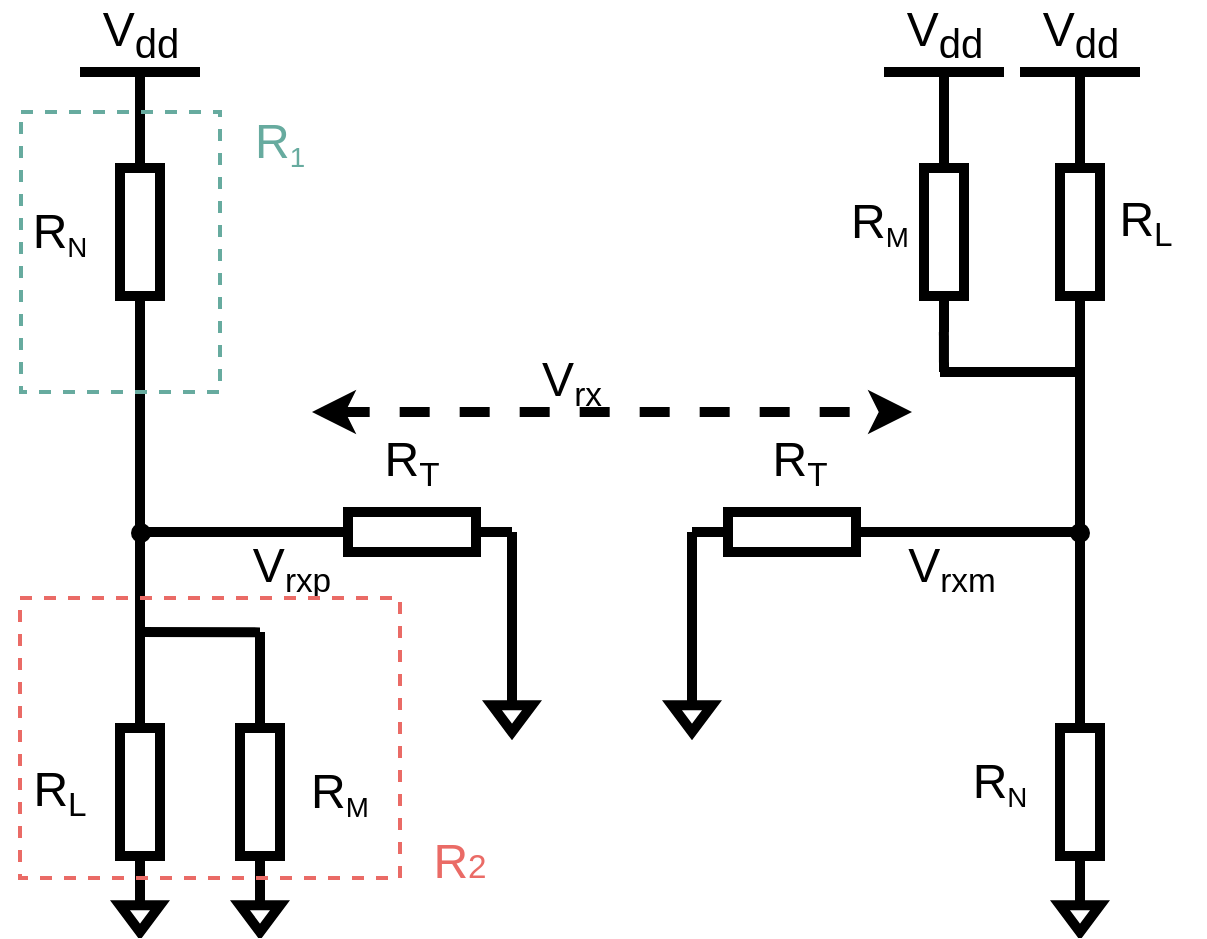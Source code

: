 <mxfile version="20.0.4" type="device"><diagram id="6QQlb1I65c49WgBTpUpv" name="Page-1"><mxGraphModel dx="1185" dy="623" grid="1" gridSize="10" guides="1" tooltips="1" connect="1" arrows="1" fold="1" page="1" pageScale="1" pageWidth="850" pageHeight="1100" math="0" shadow="0"><root><mxCell id="0"/><mxCell id="1" parent="0"/><mxCell id="SA6UHs4Svy6gIb4D_fUU-2" value="" style="pointerEvents=1;verticalLabelPosition=bottom;shadow=0;dashed=0;align=center;html=1;verticalAlign=top;shape=mxgraph.electrical.resistors.resistor_1;direction=south;strokeWidth=5;" parent="1" vertex="1"><mxGeometry x="110" y="160" width="20" height="100" as="geometry"/></mxCell><mxCell id="SA6UHs4Svy6gIb4D_fUU-4" value="" style="pointerEvents=1;verticalLabelPosition=bottom;shadow=0;dashed=0;align=center;html=1;verticalAlign=top;shape=mxgraph.electrical.resistors.resistor_1;direction=south;strokeWidth=5;" parent="1" vertex="1"><mxGeometry x="110" y="440" width="20" height="100" as="geometry"/></mxCell><mxCell id="SA6UHs4Svy6gIb4D_fUU-5" value="" style="pointerEvents=1;verticalLabelPosition=bottom;shadow=0;dashed=0;align=center;html=1;verticalAlign=top;shape=mxgraph.electrical.resistors.resistor_1;direction=south;strokeWidth=5;" parent="1" vertex="1"><mxGeometry x="580" y="160" width="20" height="100" as="geometry"/></mxCell><mxCell id="SA6UHs4Svy6gIb4D_fUU-6" value="" style="pointerEvents=1;verticalLabelPosition=bottom;shadow=0;dashed=0;align=center;html=1;verticalAlign=top;shape=mxgraph.electrical.resistors.resistor_1;direction=south;strokeWidth=5;" parent="1" vertex="1"><mxGeometry x="580" y="440" width="20" height="100" as="geometry"/></mxCell><mxCell id="SA6UHs4Svy6gIb4D_fUU-8" value="" style="pointerEvents=1;verticalLabelPosition=bottom;shadow=0;dashed=0;align=center;html=1;verticalAlign=top;shape=mxgraph.electrical.resistors.resistor_1;direction=west;strokeWidth=5;" parent="1" vertex="1"><mxGeometry x="206" y="350" width="100" height="20" as="geometry"/></mxCell><mxCell id="SA6UHs4Svy6gIb4D_fUU-9" value="" style="pointerEvents=1;verticalLabelPosition=bottom;shadow=0;dashed=0;align=center;html=1;verticalAlign=top;shape=mxgraph.electrical.resistors.resistor_1;direction=west;strokeWidth=5;" parent="1" vertex="1"><mxGeometry x="396" y="350" width="100" height="20" as="geometry"/></mxCell><mxCell id="SA6UHs4Svy6gIb4D_fUU-10" value="" style="endArrow=none;html=1;rounded=0;exitX=0;exitY=0.5;exitDx=0;exitDy=0;exitPerimeter=0;strokeWidth=5;" parent="1" source="SA6UHs4Svy6gIb4D_fUU-4" edge="1"><mxGeometry width="50" height="50" relative="1" as="geometry"><mxPoint x="70" y="310" as="sourcePoint"/><mxPoint x="120" y="260" as="targetPoint"/></mxGeometry></mxCell><mxCell id="SA6UHs4Svy6gIb4D_fUU-11" value="" style="endArrow=none;html=1;rounded=0;exitX=0;exitY=0.5;exitDx=0;exitDy=0;exitPerimeter=0;strokeWidth=5;" parent="1" edge="1"><mxGeometry width="50" height="50" relative="1" as="geometry"><mxPoint x="590.0" y="440" as="sourcePoint"/><mxPoint x="590.0" y="260" as="targetPoint"/></mxGeometry></mxCell><mxCell id="SA6UHs4Svy6gIb4D_fUU-12" value="" style="endArrow=none;html=1;rounded=0;exitX=0;exitY=0.5;exitDx=0;exitDy=0;exitPerimeter=0;strokeWidth=5;" parent="1" source="SA6UHs4Svy6gIb4D_fUU-8" edge="1"><mxGeometry width="50" height="50" relative="1" as="geometry"><mxPoint x="320" y="360" as="sourcePoint"/><mxPoint x="306" y="440" as="targetPoint"/></mxGeometry></mxCell><mxCell id="SA6UHs4Svy6gIb4D_fUU-13" value="" style="endArrow=none;html=1;rounded=0;entryX=1;entryY=0.5;entryDx=0;entryDy=0;entryPerimeter=0;strokeWidth=5;" parent="1" target="SA6UHs4Svy6gIb4D_fUU-8" edge="1"><mxGeometry width="50" height="50" relative="1" as="geometry"><mxPoint x="120" y="360" as="sourcePoint"/><mxPoint x="200" y="360" as="targetPoint"/></mxGeometry></mxCell><mxCell id="SA6UHs4Svy6gIb4D_fUU-14" value="" style="endArrow=none;html=1;rounded=0;strokeWidth=5;" parent="1" edge="1"><mxGeometry width="50" height="50" relative="1" as="geometry"><mxPoint x="496" y="359.99" as="sourcePoint"/><mxPoint x="590" y="360" as="targetPoint"/></mxGeometry></mxCell><mxCell id="SA6UHs4Svy6gIb4D_fUU-15" value="V&lt;sub&gt;dd&lt;/sub&gt;" style="verticalLabelPosition=top;verticalAlign=bottom;shape=mxgraph.electrical.signal_sources.vdd;shadow=0;dashed=0;align=center;strokeWidth=5;fontSize=24;html=1;flipV=1;" parent="1" vertex="1"><mxGeometry x="90" y="130" width="60" height="40" as="geometry"/></mxCell><mxCell id="SA6UHs4Svy6gIb4D_fUU-16" value="V&lt;sub&gt;dd&lt;/sub&gt;" style="verticalLabelPosition=top;verticalAlign=bottom;shape=mxgraph.electrical.signal_sources.vdd;shadow=0;dashed=0;align=center;strokeWidth=5;fontSize=24;html=1;flipV=1;" parent="1" vertex="1"><mxGeometry x="560" y="130" width="60" height="40" as="geometry"/></mxCell><mxCell id="SA6UHs4Svy6gIb4D_fUU-17" value="" style="pointerEvents=1;verticalLabelPosition=bottom;shadow=0;dashed=0;align=center;html=1;verticalAlign=top;shape=mxgraph.electrical.signal_sources.signal_ground;strokeWidth=5;" parent="1" vertex="1"><mxGeometry x="110" y="540" width="20" height="20" as="geometry"/></mxCell><mxCell id="SA6UHs4Svy6gIb4D_fUU-18" value="" style="pointerEvents=1;verticalLabelPosition=bottom;shadow=0;dashed=0;align=center;html=1;verticalAlign=top;shape=mxgraph.electrical.signal_sources.signal_ground;strokeWidth=5;" parent="1" vertex="1"><mxGeometry x="580" y="540" width="20" height="20" as="geometry"/></mxCell><mxCell id="SA6UHs4Svy6gIb4D_fUU-20" value="&lt;font style=&quot;font-size: 24px;&quot;&gt;R&lt;/font&gt;&lt;font style=&quot;font-size: 20px;&quot;&gt;&lt;sub&gt;L&lt;/sub&gt;&lt;/font&gt;" style="text;html=1;strokeColor=none;fillColor=none;align=center;verticalAlign=middle;whiteSpace=wrap;rounded=0;strokeWidth=5;" parent="1" vertex="1"><mxGeometry x="50" y="475" width="60" height="30" as="geometry"/></mxCell><mxCell id="SA6UHs4Svy6gIb4D_fUU-21" value="&lt;font style=&quot;&quot;&gt;&lt;font style=&quot;font-size: 24px;&quot;&gt;R&lt;/font&gt;&lt;font style=&quot;font-size: 16.667px;&quot;&gt;&lt;sub&gt;N&lt;/sub&gt;&lt;/font&gt;&lt;/font&gt;" style="text;html=1;strokeColor=none;fillColor=none;align=center;verticalAlign=middle;whiteSpace=wrap;rounded=0;strokeWidth=5;" parent="1" vertex="1"><mxGeometry x="50" y="195" width="60" height="30" as="geometry"/></mxCell><mxCell id="SA6UHs4Svy6gIb4D_fUU-24" value="&lt;font style=&quot;font-size: 24px;&quot;&gt;R&lt;/font&gt;&lt;font style=&quot;font-size: 20px;&quot;&gt;&lt;sub&gt;T&lt;/sub&gt;&lt;/font&gt;" style="text;html=1;strokeColor=none;fillColor=none;align=center;verticalAlign=middle;whiteSpace=wrap;rounded=0;strokeWidth=5;" parent="1" vertex="1"><mxGeometry x="226" y="310" width="60" height="30" as="geometry"/></mxCell><mxCell id="SA6UHs4Svy6gIb4D_fUU-25" value="&lt;font style=&quot;font-size: 24px;&quot;&gt;R&lt;/font&gt;&lt;font style=&quot;font-size: 20px;&quot;&gt;&lt;sub&gt;T&lt;/sub&gt;&lt;/font&gt;" style="text;html=1;strokeColor=none;fillColor=none;align=center;verticalAlign=middle;whiteSpace=wrap;rounded=0;strokeWidth=5;" parent="1" vertex="1"><mxGeometry x="420" y="310" width="60" height="30" as="geometry"/></mxCell><mxCell id="SA6UHs4Svy6gIb4D_fUU-26" value="&lt;font style=&quot;font-size: 24px;&quot;&gt;V&lt;/font&gt;&lt;font style=&quot;font-size: 20px;&quot;&gt;&lt;sub&gt;rxp&lt;/sub&gt;&lt;/font&gt;" style="text;html=1;strokeColor=none;fillColor=none;align=center;verticalAlign=middle;whiteSpace=wrap;rounded=0;strokeWidth=5;" parent="1" vertex="1"><mxGeometry x="166" y="363" width="60" height="30" as="geometry"/></mxCell><mxCell id="SA6UHs4Svy6gIb4D_fUU-27" value="&lt;font style=&quot;font-size: 24px;&quot;&gt;V&lt;/font&gt;&lt;font style=&quot;font-size: 20px;&quot;&gt;&lt;sub&gt;rxm&lt;/sub&gt;&lt;/font&gt;" style="text;html=1;strokeColor=none;fillColor=none;align=center;verticalAlign=middle;whiteSpace=wrap;rounded=0;strokeWidth=5;" parent="1" vertex="1"><mxGeometry x="496" y="363" width="60" height="30" as="geometry"/></mxCell><mxCell id="SA6UHs4Svy6gIb4D_fUU-28" value="" style="ellipse;whiteSpace=wrap;html=1;aspect=fixed;fontSize=24;strokeWidth=5;fillColor=#000000;" parent="1" vertex="1"><mxGeometry x="118" y="358" width="5" height="5" as="geometry"/></mxCell><mxCell id="SA6UHs4Svy6gIb4D_fUU-30" value="" style="ellipse;whiteSpace=wrap;html=1;aspect=fixed;fontSize=24;strokeWidth=5;fillColor=#000000;" parent="1" vertex="1"><mxGeometry x="587.5" y="358" width="5" height="5" as="geometry"/></mxCell><mxCell id="SA6UHs4Svy6gIb4D_fUU-31" value="" style="endArrow=classic;startArrow=classic;html=1;rounded=0;fontSize=24;strokeWidth=5;dashed=1;" parent="1" edge="1"><mxGeometry width="50" height="50" relative="1" as="geometry"><mxPoint x="206" y="300" as="sourcePoint"/><mxPoint x="506" y="300" as="targetPoint"/></mxGeometry></mxCell><mxCell id="SA6UHs4Svy6gIb4D_fUU-32" value="&lt;font style=&quot;font-size: 24px;&quot;&gt;V&lt;/font&gt;&lt;font style=&quot;font-size: 20px;&quot;&gt;&lt;sub&gt;rx&lt;/sub&gt;&lt;/font&gt;" style="text;html=1;strokeColor=none;fillColor=none;align=center;verticalAlign=middle;whiteSpace=wrap;rounded=0;strokeWidth=5;" parent="1" vertex="1"><mxGeometry x="306" y="270" width="60" height="30" as="geometry"/></mxCell><mxCell id="SA6UHs4Svy6gIb4D_fUU-34" value="" style="pointerEvents=1;verticalLabelPosition=bottom;shadow=0;dashed=0;align=center;html=1;verticalAlign=top;shape=mxgraph.electrical.resistors.resistor_1;direction=south;strokeWidth=5;" parent="1" vertex="1"><mxGeometry x="170" y="440" width="20" height="100" as="geometry"/></mxCell><mxCell id="SA6UHs4Svy6gIb4D_fUU-35" value="" style="pointerEvents=1;verticalLabelPosition=bottom;shadow=0;dashed=0;align=center;html=1;verticalAlign=top;shape=mxgraph.electrical.signal_sources.signal_ground;strokeWidth=5;" parent="1" vertex="1"><mxGeometry x="170" y="540" width="20" height="20" as="geometry"/></mxCell><mxCell id="SA6UHs4Svy6gIb4D_fUU-36" value="" style="endArrow=none;html=1;rounded=0;strokeWidth=5;" parent="1" edge="1"><mxGeometry width="50" height="50" relative="1" as="geometry"><mxPoint x="118" y="410" as="sourcePoint"/><mxPoint x="180" y="410.19" as="targetPoint"/></mxGeometry></mxCell><mxCell id="SA6UHs4Svy6gIb4D_fUU-37" value="" style="endArrow=none;html=1;rounded=0;strokeWidth=5;" parent="1" edge="1"><mxGeometry width="50" height="50" relative="1" as="geometry"><mxPoint x="180" y="440" as="sourcePoint"/><mxPoint x="180" y="410" as="targetPoint"/></mxGeometry></mxCell><mxCell id="SA6UHs4Svy6gIb4D_fUU-38" value="&lt;font style=&quot;font-size: 24px;&quot;&gt;R&lt;/font&gt;&lt;font style=&quot;font-size: 16.667px;&quot;&gt;&lt;sub&gt;M&lt;/sub&gt;&lt;/font&gt;" style="text;html=1;strokeColor=none;fillColor=none;align=center;verticalAlign=middle;whiteSpace=wrap;rounded=0;strokeWidth=5;" parent="1" vertex="1"><mxGeometry x="190" y="475" width="60" height="30" as="geometry"/></mxCell><mxCell id="SA6UHs4Svy6gIb4D_fUU-39" value="&lt;font style=&quot;&quot;&gt;&lt;font style=&quot;font-size: 24px;&quot;&gt;R&lt;/font&gt;&lt;font style=&quot;font-size: 16.667px;&quot;&gt;&lt;sub&gt;N&lt;/sub&gt;&lt;/font&gt;&lt;/font&gt;" style="text;html=1;strokeColor=none;fillColor=none;align=center;verticalAlign=middle;whiteSpace=wrap;rounded=0;strokeWidth=5;" parent="1" vertex="1"><mxGeometry x="520" y="470" width="60" height="30" as="geometry"/></mxCell><mxCell id="SA6UHs4Svy6gIb4D_fUU-40" value="" style="pointerEvents=1;verticalLabelPosition=bottom;shadow=0;dashed=0;align=center;html=1;verticalAlign=top;shape=mxgraph.electrical.resistors.resistor_1;direction=south;strokeWidth=5;" parent="1" vertex="1"><mxGeometry x="512" y="160" width="20" height="100" as="geometry"/></mxCell><mxCell id="SA6UHs4Svy6gIb4D_fUU-41" value="V&lt;sub&gt;dd&lt;/sub&gt;" style="verticalLabelPosition=top;verticalAlign=bottom;shape=mxgraph.electrical.signal_sources.vdd;shadow=0;dashed=0;align=center;strokeWidth=5;fontSize=24;html=1;flipV=1;" parent="1" vertex="1"><mxGeometry x="492" y="130" width="60" height="40" as="geometry"/></mxCell><mxCell id="SA6UHs4Svy6gIb4D_fUU-42" value="" style="endArrow=none;html=1;rounded=0;strokeWidth=5;" parent="1" edge="1"><mxGeometry width="50" height="50" relative="1" as="geometry"><mxPoint x="520" y="280" as="sourcePoint"/><mxPoint x="590" y="280" as="targetPoint"/></mxGeometry></mxCell><mxCell id="SA6UHs4Svy6gIb4D_fUU-43" value="" style="endArrow=none;html=1;rounded=0;strokeWidth=5;" parent="1" edge="1"><mxGeometry width="50" height="50" relative="1" as="geometry"><mxPoint x="522" y="280" as="sourcePoint"/><mxPoint x="521.95" y="260" as="targetPoint"/></mxGeometry></mxCell><mxCell id="SA6UHs4Svy6gIb4D_fUU-44" value="&lt;font style=&quot;font-size: 24px;&quot;&gt;R&lt;/font&gt;&lt;font style=&quot;font-size: 20px;&quot;&gt;&lt;sub&gt;L&lt;/sub&gt;&lt;/font&gt;" style="text;html=1;strokeColor=none;fillColor=none;align=center;verticalAlign=middle;whiteSpace=wrap;rounded=0;strokeWidth=5;" parent="1" vertex="1"><mxGeometry x="592.5" y="190" width="60" height="30" as="geometry"/></mxCell><mxCell id="SA6UHs4Svy6gIb4D_fUU-45" value="&lt;font style=&quot;font-size: 24px;&quot;&gt;R&lt;/font&gt;&lt;font style=&quot;font-size: 16.667px;&quot;&gt;&lt;sub&gt;M&lt;/sub&gt;&lt;/font&gt;" style="text;html=1;strokeColor=none;fillColor=none;align=center;verticalAlign=middle;whiteSpace=wrap;rounded=0;strokeWidth=5;" parent="1" vertex="1"><mxGeometry x="460" y="190" width="60" height="30" as="geometry"/></mxCell><mxCell id="SA6UHs4Svy6gIb4D_fUU-46" value="" style="rounded=0;whiteSpace=wrap;html=1;fontSize=24;strokeWidth=2;fillColor=none;dashed=1;strokeColor=#67AB9F;" parent="1" vertex="1"><mxGeometry x="60.5" y="150" width="99.5" height="140" as="geometry"/></mxCell><mxCell id="SA6UHs4Svy6gIb4D_fUU-47" value="" style="rounded=0;whiteSpace=wrap;html=1;fontSize=24;strokeWidth=2;fillColor=none;dashed=1;strokeColor=#EA6B66;" parent="1" vertex="1"><mxGeometry x="60" y="393" width="190" height="140" as="geometry"/></mxCell><mxCell id="SA6UHs4Svy6gIb4D_fUU-48" value="&lt;font color=&quot;#67ab9f&quot;&gt;&lt;font style=&quot;font-size: 24px;&quot;&gt;R&lt;/font&gt;&lt;font style=&quot;font-size: 16.667px;&quot;&gt;&lt;sub&gt;1&lt;/sub&gt;&lt;/font&gt;&lt;/font&gt;" style="text;html=1;strokeColor=none;fillColor=none;align=center;verticalAlign=middle;whiteSpace=wrap;rounded=0;strokeWidth=5;" parent="1" vertex="1"><mxGeometry x="160" y="150" width="60" height="30" as="geometry"/></mxCell><mxCell id="SA6UHs4Svy6gIb4D_fUU-49" value="&lt;font color=&quot;#ea6b66&quot;&gt;&lt;font style=&quot;font-size: 24px;&quot;&gt;R&lt;/font&gt;&lt;font style=&quot;font-size: 16.667px;&quot;&gt;2&lt;/font&gt;&lt;/font&gt;" style="text;html=1;strokeColor=none;fillColor=none;align=center;verticalAlign=middle;whiteSpace=wrap;rounded=0;strokeWidth=5;" parent="1" vertex="1"><mxGeometry x="250" y="510" width="60" height="30" as="geometry"/></mxCell><mxCell id="HfrEeWqm1ViKz8VavGIN-1" value="" style="endArrow=none;html=1;rounded=0;exitX=0;exitY=0.5;exitDx=0;exitDy=0;exitPerimeter=0;strokeWidth=5;" edge="1" parent="1"><mxGeometry width="50" height="50" relative="1" as="geometry"><mxPoint x="396" y="360.0" as="sourcePoint"/><mxPoint x="396" y="440.0" as="targetPoint"/></mxGeometry></mxCell><mxCell id="HfrEeWqm1ViKz8VavGIN-2" value="" style="pointerEvents=1;verticalLabelPosition=bottom;shadow=0;dashed=0;align=center;html=1;verticalAlign=top;shape=mxgraph.electrical.signal_sources.signal_ground;strokeWidth=5;" vertex="1" parent="1"><mxGeometry x="296" y="440" width="20" height="20" as="geometry"/></mxCell><mxCell id="HfrEeWqm1ViKz8VavGIN-3" value="" style="pointerEvents=1;verticalLabelPosition=bottom;shadow=0;dashed=0;align=center;html=1;verticalAlign=top;shape=mxgraph.electrical.signal_sources.signal_ground;strokeWidth=5;" vertex="1" parent="1"><mxGeometry x="386" y="440" width="20" height="20" as="geometry"/></mxCell></root></mxGraphModel></diagram></mxfile>
